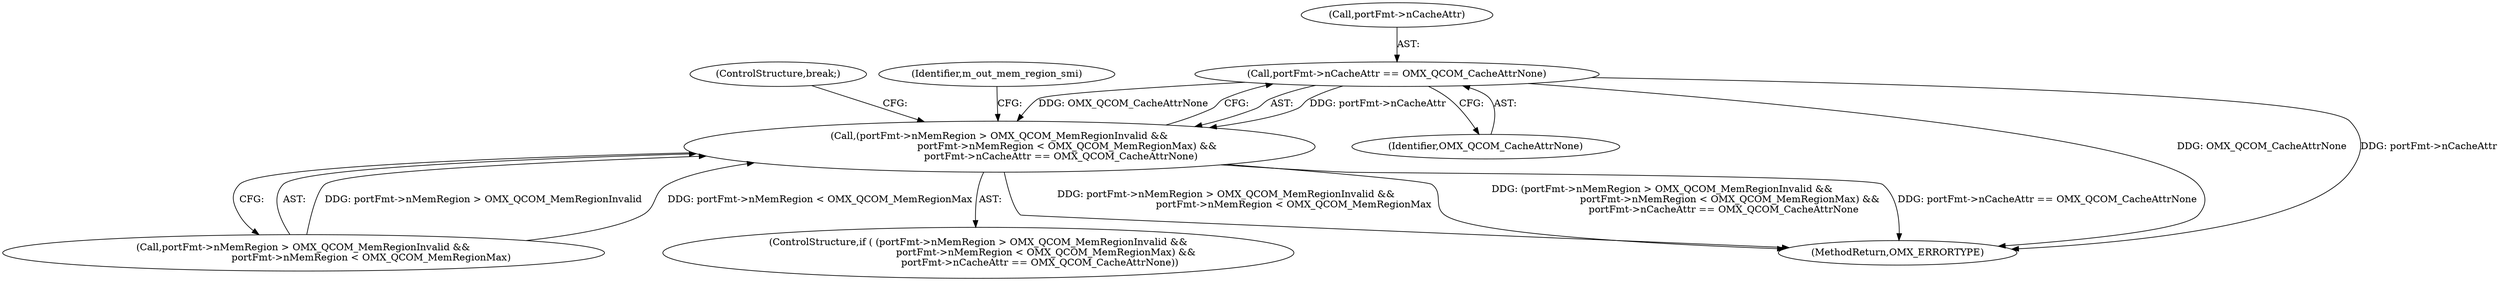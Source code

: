 digraph "0_Android_46e305be6e670a5a0041b0b4861122a0f1aabefa_2@pointer" {
"1001662" [label="(Call,portFmt->nCacheAttr == OMX_QCOM_CacheAttrNone)"];
"1001650" [label="(Call,(portFmt->nMemRegion > OMX_QCOM_MemRegionInvalid &&\n                                            portFmt->nMemRegion < OMX_QCOM_MemRegionMax) &&\n                                        portFmt->nCacheAttr == OMX_QCOM_CacheAttrNone)"];
"1001681" [label="(ControlStructure,break;)"];
"1001666" [label="(Identifier,OMX_QCOM_CacheAttrNone)"];
"1001649" [label="(ControlStructure,if ( (portFmt->nMemRegion > OMX_QCOM_MemRegionInvalid &&\n                                            portFmt->nMemRegion < OMX_QCOM_MemRegionMax) &&\n                                        portFmt->nCacheAttr == OMX_QCOM_CacheAttrNone))"];
"1001669" [label="(Identifier,m_out_mem_region_smi)"];
"1001650" [label="(Call,(portFmt->nMemRegion > OMX_QCOM_MemRegionInvalid &&\n                                            portFmt->nMemRegion < OMX_QCOM_MemRegionMax) &&\n                                        portFmt->nCacheAttr == OMX_QCOM_CacheAttrNone)"];
"1003158" [label="(MethodReturn,OMX_ERRORTYPE)"];
"1001662" [label="(Call,portFmt->nCacheAttr == OMX_QCOM_CacheAttrNone)"];
"1001651" [label="(Call,portFmt->nMemRegion > OMX_QCOM_MemRegionInvalid &&\n                                            portFmt->nMemRegion < OMX_QCOM_MemRegionMax)"];
"1001663" [label="(Call,portFmt->nCacheAttr)"];
"1001662" -> "1001650"  [label="AST: "];
"1001662" -> "1001666"  [label="CFG: "];
"1001663" -> "1001662"  [label="AST: "];
"1001666" -> "1001662"  [label="AST: "];
"1001650" -> "1001662"  [label="CFG: "];
"1001662" -> "1003158"  [label="DDG: OMX_QCOM_CacheAttrNone"];
"1001662" -> "1003158"  [label="DDG: portFmt->nCacheAttr"];
"1001662" -> "1001650"  [label="DDG: portFmt->nCacheAttr"];
"1001662" -> "1001650"  [label="DDG: OMX_QCOM_CacheAttrNone"];
"1001650" -> "1001649"  [label="AST: "];
"1001650" -> "1001651"  [label="CFG: "];
"1001651" -> "1001650"  [label="AST: "];
"1001669" -> "1001650"  [label="CFG: "];
"1001681" -> "1001650"  [label="CFG: "];
"1001650" -> "1003158"  [label="DDG: portFmt->nCacheAttr == OMX_QCOM_CacheAttrNone"];
"1001650" -> "1003158"  [label="DDG: portFmt->nMemRegion > OMX_QCOM_MemRegionInvalid &&\n                                            portFmt->nMemRegion < OMX_QCOM_MemRegionMax"];
"1001650" -> "1003158"  [label="DDG: (portFmt->nMemRegion > OMX_QCOM_MemRegionInvalid &&\n                                            portFmt->nMemRegion < OMX_QCOM_MemRegionMax) &&\n                                        portFmt->nCacheAttr == OMX_QCOM_CacheAttrNone"];
"1001651" -> "1001650"  [label="DDG: portFmt->nMemRegion > OMX_QCOM_MemRegionInvalid"];
"1001651" -> "1001650"  [label="DDG: portFmt->nMemRegion < OMX_QCOM_MemRegionMax"];
}
